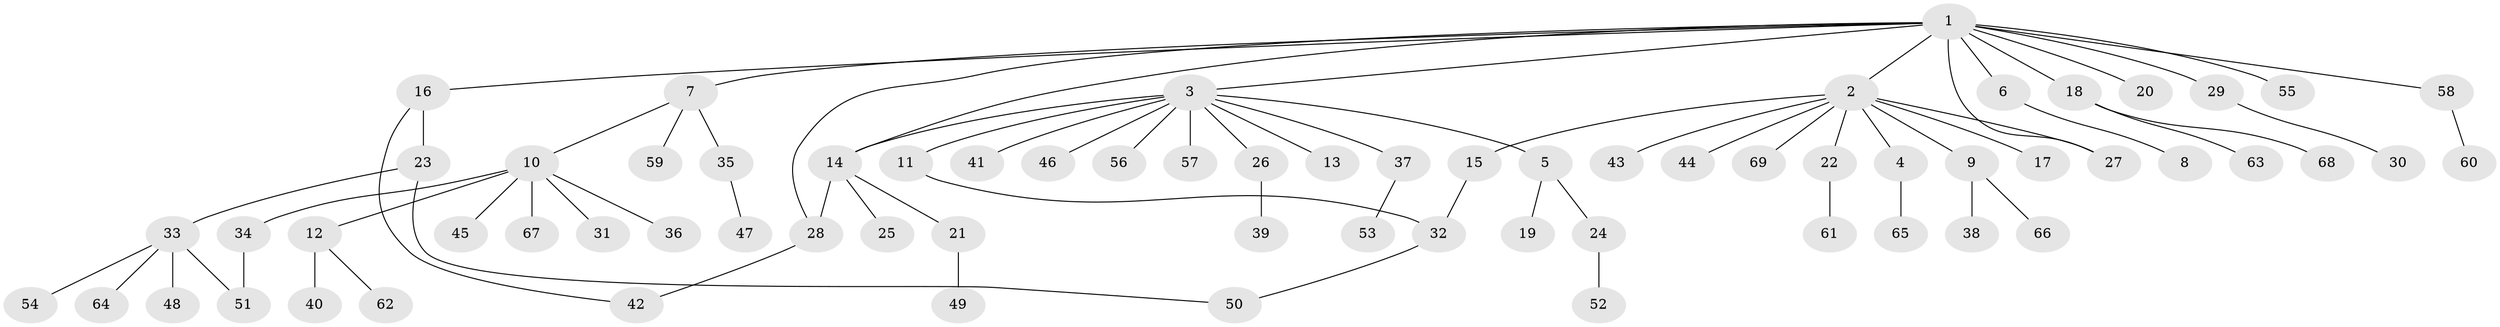 // coarse degree distribution, {11: 0.04081632653061224, 9: 0.02040816326530612, 1: 0.6530612244897959, 3: 0.061224489795918366, 2: 0.14285714285714285, 8: 0.02040816326530612, 5: 0.04081632653061224, 4: 0.02040816326530612}
// Generated by graph-tools (version 1.1) at 2025/51/02/27/25 19:51:56]
// undirected, 69 vertices, 75 edges
graph export_dot {
graph [start="1"]
  node [color=gray90,style=filled];
  1;
  2;
  3;
  4;
  5;
  6;
  7;
  8;
  9;
  10;
  11;
  12;
  13;
  14;
  15;
  16;
  17;
  18;
  19;
  20;
  21;
  22;
  23;
  24;
  25;
  26;
  27;
  28;
  29;
  30;
  31;
  32;
  33;
  34;
  35;
  36;
  37;
  38;
  39;
  40;
  41;
  42;
  43;
  44;
  45;
  46;
  47;
  48;
  49;
  50;
  51;
  52;
  53;
  54;
  55;
  56;
  57;
  58;
  59;
  60;
  61;
  62;
  63;
  64;
  65;
  66;
  67;
  68;
  69;
  1 -- 2;
  1 -- 3;
  1 -- 6;
  1 -- 7;
  1 -- 14;
  1 -- 16;
  1 -- 18;
  1 -- 20;
  1 -- 27;
  1 -- 28;
  1 -- 29;
  1 -- 55;
  1 -- 58;
  2 -- 4;
  2 -- 9;
  2 -- 15;
  2 -- 17;
  2 -- 22;
  2 -- 27;
  2 -- 43;
  2 -- 44;
  2 -- 69;
  3 -- 5;
  3 -- 11;
  3 -- 13;
  3 -- 14;
  3 -- 26;
  3 -- 37;
  3 -- 41;
  3 -- 46;
  3 -- 56;
  3 -- 57;
  4 -- 65;
  5 -- 19;
  5 -- 24;
  6 -- 8;
  7 -- 10;
  7 -- 35;
  7 -- 59;
  9 -- 38;
  9 -- 66;
  10 -- 12;
  10 -- 31;
  10 -- 34;
  10 -- 36;
  10 -- 45;
  10 -- 67;
  11 -- 32;
  12 -- 40;
  12 -- 62;
  14 -- 21;
  14 -- 25;
  14 -- 28;
  15 -- 32;
  16 -- 23;
  16 -- 42;
  18 -- 63;
  18 -- 68;
  21 -- 49;
  22 -- 61;
  23 -- 33;
  23 -- 50;
  24 -- 52;
  26 -- 39;
  28 -- 42;
  29 -- 30;
  32 -- 50;
  33 -- 48;
  33 -- 51;
  33 -- 54;
  33 -- 64;
  34 -- 51;
  35 -- 47;
  37 -- 53;
  58 -- 60;
}
